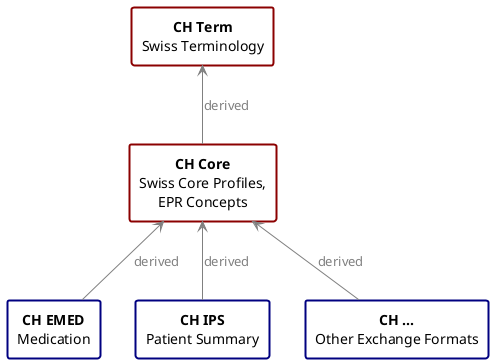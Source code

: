 @startuml

skinparam componentStyle rectangle
skinparam defaultTextAlignment center


component "**CH Term**\nSwiss Terminology" as term #white;line:darkred;line.bold
component "**CH Core**\nSwiss Core Profiles,\nEPR Concepts" as core #white;line:darkred;line.bold
component "**CH EMED**\nMedication" as emed #white;line:navy;line.bold
component "**CH IPS**\nPatient Summary" as ips #white;line:navy;line.bold
component "**CH ...**\nOther Exchange Formats" as others #white;line:navy;line.bold

term <-- core #grey : <color:grey>derived</color>
core <-- emed #grey : <color:grey>derived</color>
core <-- ips #grey : <color:grey>derived</color>
core <-- others #grey : <color:grey>derived</color>

@enduml
